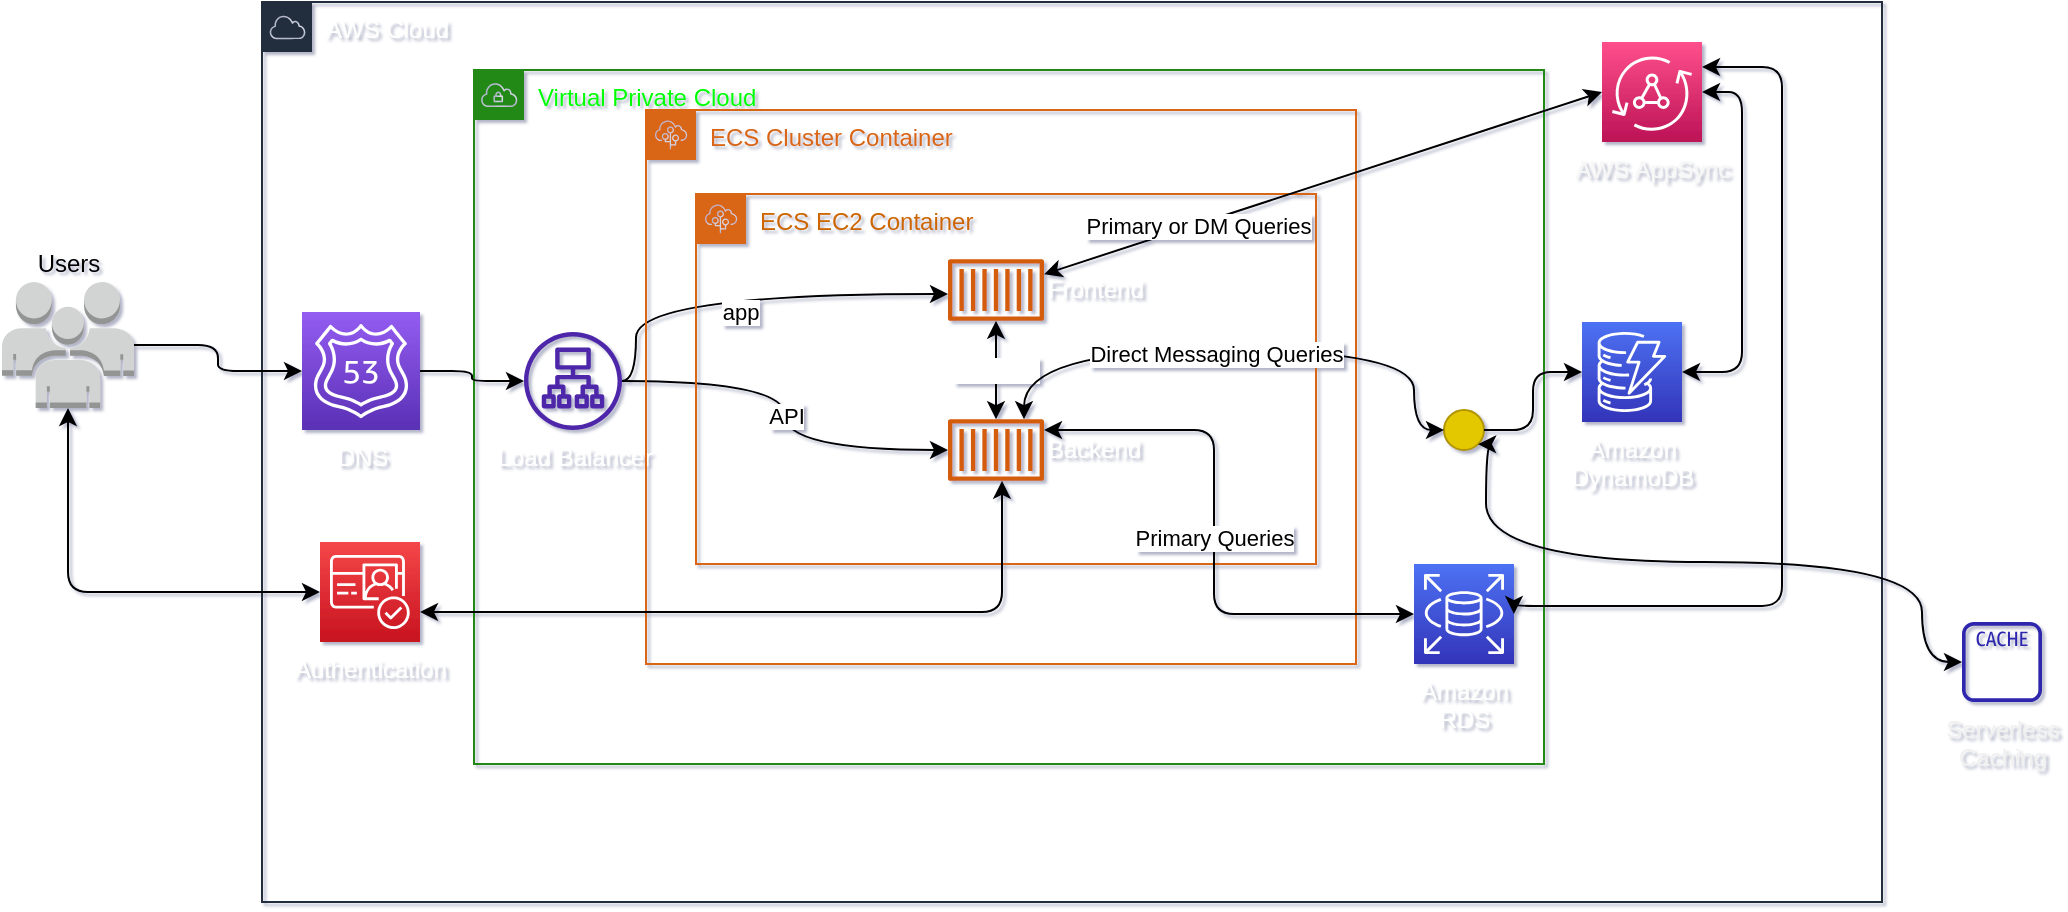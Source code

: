 <mxfile version="21.3.2" type="device">
  <diagram name="Page-1" id="kWjsP_20bg0NaalNON8h">
    <mxGraphModel dx="1726" dy="654" grid="0" gridSize="10" guides="1" tooltips="1" connect="1" arrows="1" fold="1" page="0" pageScale="1" pageWidth="850" pageHeight="1100" math="0" shadow="1">
      <root>
        <mxCell id="0" />
        <mxCell id="1" parent="0" />
        <mxCell id="BRY-8e5FaYYJlyGmiAQM-1" value="AWS Cloud" style="points=[[0,0],[0.25,0],[0.5,0],[0.75,0],[1,0],[1,0.25],[1,0.5],[1,0.75],[1,1],[0.75,1],[0.5,1],[0.25,1],[0,1],[0,0.75],[0,0.5],[0,0.25]];outlineConnect=0;gradientColor=none;html=1;whiteSpace=wrap;fontSize=12;fontStyle=0;container=1;pointerEvents=0;collapsible=0;recursiveResize=0;shape=mxgraph.aws4.group;grIcon=mxgraph.aws4.group_aws_cloud;strokeColor=#232F3E;fillColor=none;verticalAlign=top;align=left;spacingLeft=30;fontColor=#FFFFFF;dashed=0;rounded=1;" vertex="1" parent="1">
          <mxGeometry x="30" y="80" width="810" height="450" as="geometry" />
        </mxCell>
        <mxCell id="BRY-8e5FaYYJlyGmiAQM-3" value="&lt;font color=&quot;#00ff00&quot;&gt;Virtual Private Cloud&lt;/font&gt;" style="points=[[0,0],[0.25,0],[0.5,0],[0.75,0],[1,0],[1,0.25],[1,0.5],[1,0.75],[1,1],[0.75,1],[0.5,1],[0.25,1],[0,1],[0,0.75],[0,0.5],[0,0.25]];outlineConnect=0;gradientColor=none;html=1;whiteSpace=wrap;fontSize=12;fontStyle=0;container=1;pointerEvents=0;collapsible=0;recursiveResize=0;shape=mxgraph.aws4.group;grIcon=mxgraph.aws4.group_vpc;strokeColor=#248814;fillColor=none;verticalAlign=top;align=left;spacingLeft=30;fontColor=#FFFFFF;dashed=0;rounded=1;" vertex="1" parent="BRY-8e5FaYYJlyGmiAQM-1">
          <mxGeometry x="106" y="34" width="535" height="347" as="geometry" />
        </mxCell>
        <mxCell id="BRY-8e5FaYYJlyGmiAQM-27" value="app" style="edgeStyle=orthogonalEdgeStyle;rounded=1;orthogonalLoop=1;jettySize=auto;html=1;curved=1;" edge="1" parent="BRY-8e5FaYYJlyGmiAQM-3" source="BRY-8e5FaYYJlyGmiAQM-10" target="BRY-8e5FaYYJlyGmiAQM-8">
          <mxGeometry x="-0.007" y="-9" relative="1" as="geometry">
            <Array as="points">
              <mxPoint x="81" y="155" />
              <mxPoint x="81" y="112" />
            </Array>
            <mxPoint as="offset" />
          </mxGeometry>
        </mxCell>
        <mxCell id="BRY-8e5FaYYJlyGmiAQM-28" value="API" style="rounded=1;orthogonalLoop=1;jettySize=auto;html=1;edgeStyle=orthogonalEdgeStyle;curved=1;" edge="1" parent="BRY-8e5FaYYJlyGmiAQM-3" source="BRY-8e5FaYYJlyGmiAQM-10" target="BRY-8e5FaYYJlyGmiAQM-7">
          <mxGeometry relative="1" as="geometry" />
        </mxCell>
        <mxCell id="BRY-8e5FaYYJlyGmiAQM-10" value="Load Balancer" style="outlineConnect=0;fontColor=#FFFFFF;gradientColor=none;fillColor=#4D27AA;strokeColor=none;dashed=0;verticalLabelPosition=bottom;verticalAlign=top;align=center;html=1;fontSize=12;fontStyle=0;aspect=fixed;pointerEvents=1;shape=mxgraph.aws4.application_load_balancer;rounded=1;" vertex="1" parent="BRY-8e5FaYYJlyGmiAQM-3">
          <mxGeometry x="25" y="131" width="49" height="49" as="geometry" />
        </mxCell>
        <mxCell id="BRY-8e5FaYYJlyGmiAQM-17" value="ECS Cluster Container" style="points=[[0,0],[0.25,0],[0.5,0],[0.75,0],[1,0],[1,0.25],[1,0.5],[1,0.75],[1,1],[0.75,1],[0.5,1],[0.25,1],[0,1],[0,0.75],[0,0.5],[0,0.25]];outlineConnect=0;gradientColor=none;html=1;whiteSpace=wrap;fontSize=12;fontStyle=0;container=1;pointerEvents=0;collapsible=0;recursiveResize=0;shape=mxgraph.aws4.group;grIcon=mxgraph.aws4.group_elastic_beanstalk;strokeColor=#D86613;fillColor=none;verticalAlign=top;align=left;spacingLeft=30;fontColor=#D86613;dashed=0;rounded=1;" vertex="1" parent="BRY-8e5FaYYJlyGmiAQM-3">
          <mxGeometry x="86" y="20" width="355" height="277" as="geometry" />
        </mxCell>
        <mxCell id="BRY-8e5FaYYJlyGmiAQM-6" value="&lt;font color=&quot;#cc6600&quot;&gt;ECS EC2 Container&lt;/font&gt;" style="points=[[0,0],[0.25,0],[0.5,0],[0.75,0],[1,0],[1,0.25],[1,0.5],[1,0.75],[1,1],[0.75,1],[0.5,1],[0.25,1],[0,1],[0,0.75],[0,0.5],[0,0.25]];outlineConnect=0;gradientColor=none;html=1;whiteSpace=wrap;fontSize=12;fontStyle=0;container=1;pointerEvents=0;collapsible=0;recursiveResize=0;shape=mxgraph.aws4.group;grIcon=mxgraph.aws4.group_elastic_beanstalk;strokeColor=#D86613;fillColor=none;verticalAlign=top;align=left;spacingLeft=30;fontColor=#FFFFFF;dashed=0;rounded=1;" vertex="1" parent="BRY-8e5FaYYJlyGmiAQM-17">
          <mxGeometry x="25" y="42" width="310" height="185" as="geometry" />
        </mxCell>
        <mxCell id="BRY-8e5FaYYJlyGmiAQM-7" value="Backend" style="outlineConnect=0;fontColor=#FFFFFF;gradientColor=none;fillColor=#D45B07;strokeColor=none;dashed=0;verticalLabelPosition=middle;verticalAlign=middle;align=left;html=1;fontSize=12;fontStyle=0;aspect=fixed;pointerEvents=1;shape=mxgraph.aws4.container_1;labelPosition=right;rounded=1;" vertex="1" parent="BRY-8e5FaYYJlyGmiAQM-6">
          <mxGeometry x="126" y="112.5" width="48" height="31" as="geometry" />
        </mxCell>
        <mxCell id="BRY-8e5FaYYJlyGmiAQM-9" value="Rest API" style="edgeStyle=orthogonalEdgeStyle;rounded=1;orthogonalLoop=1;jettySize=auto;html=1;startArrow=classic;startFill=1;fontColor=#FFFFFF;" edge="1" parent="BRY-8e5FaYYJlyGmiAQM-6" source="BRY-8e5FaYYJlyGmiAQM-8" target="BRY-8e5FaYYJlyGmiAQM-7">
          <mxGeometry relative="1" as="geometry" />
        </mxCell>
        <mxCell id="BRY-8e5FaYYJlyGmiAQM-8" value="Frontend" style="outlineConnect=0;fontColor=#FFFFFF;gradientColor=none;fillColor=#D45B07;strokeColor=none;dashed=0;verticalLabelPosition=middle;verticalAlign=middle;align=left;html=1;fontSize=12;fontStyle=0;aspect=fixed;pointerEvents=1;shape=mxgraph.aws4.container_1;labelPosition=right;rounded=1;" vertex="1" parent="BRY-8e5FaYYJlyGmiAQM-6">
          <mxGeometry x="126" y="32.5" width="48" height="31" as="geometry" />
        </mxCell>
        <mxCell id="BRY-8e5FaYYJlyGmiAQM-33" value="Primary Queries" style="edgeStyle=orthogonalEdgeStyle;rounded=1;orthogonalLoop=1;jettySize=auto;html=1;startArrow=classic;startFill=1;" edge="1" parent="BRY-8e5FaYYJlyGmiAQM-3" source="BRY-8e5FaYYJlyGmiAQM-15" target="BRY-8e5FaYYJlyGmiAQM-7">
          <mxGeometry relative="1" as="geometry">
            <Array as="points">
              <mxPoint x="370" y="272" />
              <mxPoint x="370" y="180" />
            </Array>
          </mxGeometry>
        </mxCell>
        <mxCell id="BRY-8e5FaYYJlyGmiAQM-15" value="Amazon&lt;br&gt;RDS" style="points=[[0,0,0],[0.25,0,0],[0.5,0,0],[0.75,0,0],[1,0,0],[0,1,0],[0.25,1,0],[0.5,1,0],[0.75,1,0],[1,1,0],[0,0.25,0],[0,0.5,0],[0,0.75,0],[1,0.25,0],[1,0.5,0],[1,0.75,0]];outlineConnect=0;fontColor=#FFFFFF;gradientColor=#4D72F3;gradientDirection=north;fillColor=#3334B9;strokeColor=#ffffff;dashed=0;verticalLabelPosition=bottom;verticalAlign=top;align=center;html=1;fontSize=12;fontStyle=0;aspect=fixed;shape=mxgraph.aws4.resourceIcon;resIcon=mxgraph.aws4.rds;rounded=1;" vertex="1" parent="BRY-8e5FaYYJlyGmiAQM-3">
          <mxGeometry x="470" y="247" width="50" height="50" as="geometry" />
        </mxCell>
        <mxCell id="BRY-8e5FaYYJlyGmiAQM-34" value="" style="ellipse;whiteSpace=wrap;html=1;aspect=fixed;fillColor=#e3c800;fontColor=#000000;strokeColor=#B09500;rounded=1;" vertex="1" parent="BRY-8e5FaYYJlyGmiAQM-3">
          <mxGeometry x="485" y="170" width="20" height="20" as="geometry" />
        </mxCell>
        <mxCell id="BRY-8e5FaYYJlyGmiAQM-35" style="edgeStyle=orthogonalEdgeStyle;rounded=1;orthogonalLoop=1;jettySize=auto;html=1;entryX=0;entryY=0.5;entryDx=0;entryDy=0;startArrow=classic;startFill=1;curved=1;" edge="1" parent="BRY-8e5FaYYJlyGmiAQM-3" source="BRY-8e5FaYYJlyGmiAQM-7" target="BRY-8e5FaYYJlyGmiAQM-34">
          <mxGeometry relative="1" as="geometry">
            <Array as="points">
              <mxPoint x="275" y="140" />
              <mxPoint x="470" y="140" />
              <mxPoint x="470" y="180" />
            </Array>
          </mxGeometry>
        </mxCell>
        <mxCell id="BRY-8e5FaYYJlyGmiAQM-37" value="Direct Messaging Queries" style="edgeLabel;html=1;align=center;verticalAlign=middle;resizable=0;points=[];rounded=1;" vertex="1" connectable="0" parent="BRY-8e5FaYYJlyGmiAQM-35">
          <mxGeometry x="0.341" y="3" relative="1" as="geometry">
            <mxPoint x="-61" y="5" as="offset" />
          </mxGeometry>
        </mxCell>
        <mxCell id="BRY-8e5FaYYJlyGmiAQM-20" style="edgeStyle=orthogonalEdgeStyle;rounded=1;orthogonalLoop=1;jettySize=auto;html=1;exitX=1;exitY=0.5;exitDx=0;exitDy=0;exitPerimeter=0;entryX=1;entryY=0.5;entryDx=0;entryDy=0;entryPerimeter=0;startArrow=classic;startFill=1;" edge="1" parent="BRY-8e5FaYYJlyGmiAQM-1" source="BRY-8e5FaYYJlyGmiAQM-13" target="BRY-8e5FaYYJlyGmiAQM-14">
          <mxGeometry relative="1" as="geometry" />
        </mxCell>
        <mxCell id="BRY-8e5FaYYJlyGmiAQM-13" value="AWS AppSync" style="points=[[0,0,0],[0.25,0,0],[0.5,0,0],[0.75,0,0],[1,0,0],[0,1,0],[0.25,1,0],[0.5,1,0],[0.75,1,0],[1,1,0],[0,0.25,0],[0,0.5,0],[0,0.75,0],[1,0.25,0],[1,0.5,0],[1,0.75,0]];outlineConnect=0;fontColor=#f7f7f7;gradientColor=#FF4F8B;gradientDirection=north;fillColor=#BC1356;strokeColor=#ffffff;dashed=0;verticalLabelPosition=bottom;verticalAlign=top;align=center;html=1;fontSize=12;fontStyle=0;aspect=fixed;shape=mxgraph.aws4.resourceIcon;resIcon=mxgraph.aws4.appsync;rounded=1;" vertex="1" parent="BRY-8e5FaYYJlyGmiAQM-1">
          <mxGeometry x="670" y="20" width="50" height="50" as="geometry" />
        </mxCell>
        <mxCell id="BRY-8e5FaYYJlyGmiAQM-14" value="Amazon&lt;br&gt;DynamoDB" style="points=[[0,0,0],[0.25,0,0],[0.5,0,0],[0.75,0,0],[1,0,0],[0,1,0],[0.25,1,0],[0.5,1,0],[0.75,1,0],[1,1,0],[0,0.25,0],[0,0.5,0],[0,0.75,0],[1,0.25,0],[1,0.5,0],[1,0.75,0]];outlineConnect=0;fontColor=#FFFFFF;gradientColor=#4D72F3;gradientDirection=north;fillColor=#3334B9;strokeColor=#ffffff;dashed=0;verticalLabelPosition=bottom;verticalAlign=top;align=center;html=1;fontSize=12;fontStyle=0;aspect=fixed;shape=mxgraph.aws4.resourceIcon;resIcon=mxgraph.aws4.dynamodb;rounded=1;" vertex="1" parent="BRY-8e5FaYYJlyGmiAQM-1">
          <mxGeometry x="660" y="160" width="50" height="50" as="geometry" />
        </mxCell>
        <mxCell id="BRY-8e5FaYYJlyGmiAQM-26" style="edgeStyle=orthogonalEdgeStyle;rounded=1;orthogonalLoop=1;jettySize=auto;html=1;entryX=1;entryY=0.25;entryDx=0;entryDy=0;entryPerimeter=0;startArrow=classic;startFill=1;exitX=1;exitY=0.5;exitDx=0;exitDy=0;exitPerimeter=0;" edge="1" parent="BRY-8e5FaYYJlyGmiAQM-1" source="BRY-8e5FaYYJlyGmiAQM-15" target="BRY-8e5FaYYJlyGmiAQM-13">
          <mxGeometry relative="1" as="geometry">
            <Array as="points">
              <mxPoint x="760" y="302" />
              <mxPoint x="760" y="33" />
            </Array>
          </mxGeometry>
        </mxCell>
        <mxCell id="BRY-8e5FaYYJlyGmiAQM-11" value="DNS" style="points=[[0,0,0],[0.25,0,0],[0.5,0,0],[0.75,0,0],[1,0,0],[0,1,0],[0.25,1,0],[0.5,1,0],[0.75,1,0],[1,1,0],[0,0.25,0],[0,0.5,0],[0,0.75,0],[1,0.25,0],[1,0.5,0],[1,0.75,0]];outlineConnect=0;fontColor=#FFFFFF;gradientColor=#945DF2;gradientDirection=north;fillColor=#5A30B5;strokeColor=#ffffff;dashed=0;verticalLabelPosition=bottom;verticalAlign=top;align=center;html=1;fontSize=12;fontStyle=0;aspect=fixed;shape=mxgraph.aws4.resourceIcon;resIcon=mxgraph.aws4.route_53;rounded=1;" vertex="1" parent="BRY-8e5FaYYJlyGmiAQM-1">
          <mxGeometry x="20" y="155" width="59" height="59" as="geometry" />
        </mxCell>
        <mxCell id="BRY-8e5FaYYJlyGmiAQM-23" style="edgeStyle=orthogonalEdgeStyle;rounded=1;orthogonalLoop=1;jettySize=auto;html=1;" edge="1" parent="BRY-8e5FaYYJlyGmiAQM-1" source="BRY-8e5FaYYJlyGmiAQM-11" target="BRY-8e5FaYYJlyGmiAQM-10">
          <mxGeometry relative="1" as="geometry" />
        </mxCell>
        <mxCell id="BRY-8e5FaYYJlyGmiAQM-12" value="Authentication" style="points=[[0,0,0],[0.25,0,0],[0.5,0,0],[0.75,0,0],[1,0,0],[0,1,0],[0.25,1,0],[0.5,1,0],[0.75,1,0],[1,1,0],[0,0.25,0],[0,0.5,0],[0,0.75,0],[1,0.25,0],[1,0.5,0],[1,0.75,0]];outlineConnect=0;fontColor=#FFFFFF;gradientColor=#F54749;gradientDirection=north;fillColor=#C7131F;strokeColor=#ffffff;dashed=0;verticalLabelPosition=bottom;verticalAlign=top;align=center;html=1;fontSize=12;fontStyle=0;aspect=fixed;shape=mxgraph.aws4.resourceIcon;resIcon=mxgraph.aws4.cognito;rounded=1;" vertex="1" parent="BRY-8e5FaYYJlyGmiAQM-1">
          <mxGeometry x="29" y="270" width="50" height="50" as="geometry" />
        </mxCell>
        <mxCell id="BRY-8e5FaYYJlyGmiAQM-24" style="edgeStyle=orthogonalEdgeStyle;rounded=1;orthogonalLoop=1;jettySize=auto;html=1;startArrow=classic;startFill=1;" edge="1" parent="BRY-8e5FaYYJlyGmiAQM-1" source="BRY-8e5FaYYJlyGmiAQM-12" target="BRY-8e5FaYYJlyGmiAQM-7">
          <mxGeometry relative="1" as="geometry">
            <Array as="points">
              <mxPoint x="370" y="305" />
            </Array>
          </mxGeometry>
        </mxCell>
        <mxCell id="BRY-8e5FaYYJlyGmiAQM-32" value="Primary or DM Queries" style="rounded=1;orthogonalLoop=1;jettySize=auto;html=1;entryX=0;entryY=0.5;entryDx=0;entryDy=0;entryPerimeter=0;startArrow=classic;startFill=1;" edge="1" parent="BRY-8e5FaYYJlyGmiAQM-1" source="BRY-8e5FaYYJlyGmiAQM-8" target="BRY-8e5FaYYJlyGmiAQM-13">
          <mxGeometry x="-0.45" y="-1" relative="1" as="geometry">
            <mxPoint as="offset" />
          </mxGeometry>
        </mxCell>
        <mxCell id="BRY-8e5FaYYJlyGmiAQM-36" style="edgeStyle=orthogonalEdgeStyle;rounded=1;orthogonalLoop=1;jettySize=auto;html=1;exitX=1;exitY=0.5;exitDx=0;exitDy=0;" edge="1" parent="BRY-8e5FaYYJlyGmiAQM-1" source="BRY-8e5FaYYJlyGmiAQM-34" target="BRY-8e5FaYYJlyGmiAQM-14">
          <mxGeometry relative="1" as="geometry" />
        </mxCell>
        <mxCell id="BRY-8e5FaYYJlyGmiAQM-16" value="Serverless&lt;br&gt;Caching" style="outlineConnect=0;fontColor=#F0F0F0;gradientColor=none;fillColor=#2E27AD;strokeColor=none;dashed=0;verticalLabelPosition=bottom;verticalAlign=top;align=center;html=1;fontSize=12;fontStyle=0;aspect=fixed;pointerEvents=1;shape=mxgraph.aws4.cache_node;rounded=1;" vertex="1" parent="1">
          <mxGeometry x="880" y="390" width="40" height="40" as="geometry" />
        </mxCell>
        <mxCell id="BRY-8e5FaYYJlyGmiAQM-30" style="edgeStyle=orthogonalEdgeStyle;rounded=1;orthogonalLoop=1;jettySize=auto;html=1;entryX=0;entryY=0.5;entryDx=0;entryDy=0;entryPerimeter=0;" edge="1" parent="1" source="BRY-8e5FaYYJlyGmiAQM-29" target="BRY-8e5FaYYJlyGmiAQM-11">
          <mxGeometry relative="1" as="geometry" />
        </mxCell>
        <mxCell id="BRY-8e5FaYYJlyGmiAQM-31" style="edgeStyle=orthogonalEdgeStyle;rounded=1;orthogonalLoop=1;jettySize=auto;html=1;startArrow=classic;startFill=1;" edge="1" parent="1" source="BRY-8e5FaYYJlyGmiAQM-29" target="BRY-8e5FaYYJlyGmiAQM-12">
          <mxGeometry relative="1" as="geometry">
            <Array as="points">
              <mxPoint x="-67" y="375" />
            </Array>
          </mxGeometry>
        </mxCell>
        <mxCell id="BRY-8e5FaYYJlyGmiAQM-29" value="Users" style="outlineConnect=0;dashed=0;verticalLabelPosition=top;verticalAlign=bottom;align=center;html=1;shape=mxgraph.aws3.users;fillColor=#D2D3D3;gradientColor=none;labelPosition=center;rounded=1;" vertex="1" parent="1">
          <mxGeometry x="-100" y="220" width="66" height="63" as="geometry" />
        </mxCell>
        <mxCell id="BRY-8e5FaYYJlyGmiAQM-38" style="edgeStyle=orthogonalEdgeStyle;rounded=1;orthogonalLoop=1;jettySize=auto;html=1;exitX=1;exitY=1;exitDx=0;exitDy=0;curved=1;targetPerimeterSpacing=1;startArrow=classic;startFill=1;" edge="1" parent="1" source="BRY-8e5FaYYJlyGmiAQM-34">
          <mxGeometry relative="1" as="geometry">
            <mxPoint x="880" y="410" as="targetPoint" />
            <Array as="points">
              <mxPoint x="642" y="360" />
              <mxPoint x="860" y="360" />
              <mxPoint x="860" y="410" />
            </Array>
          </mxGeometry>
        </mxCell>
      </root>
    </mxGraphModel>
  </diagram>
</mxfile>
